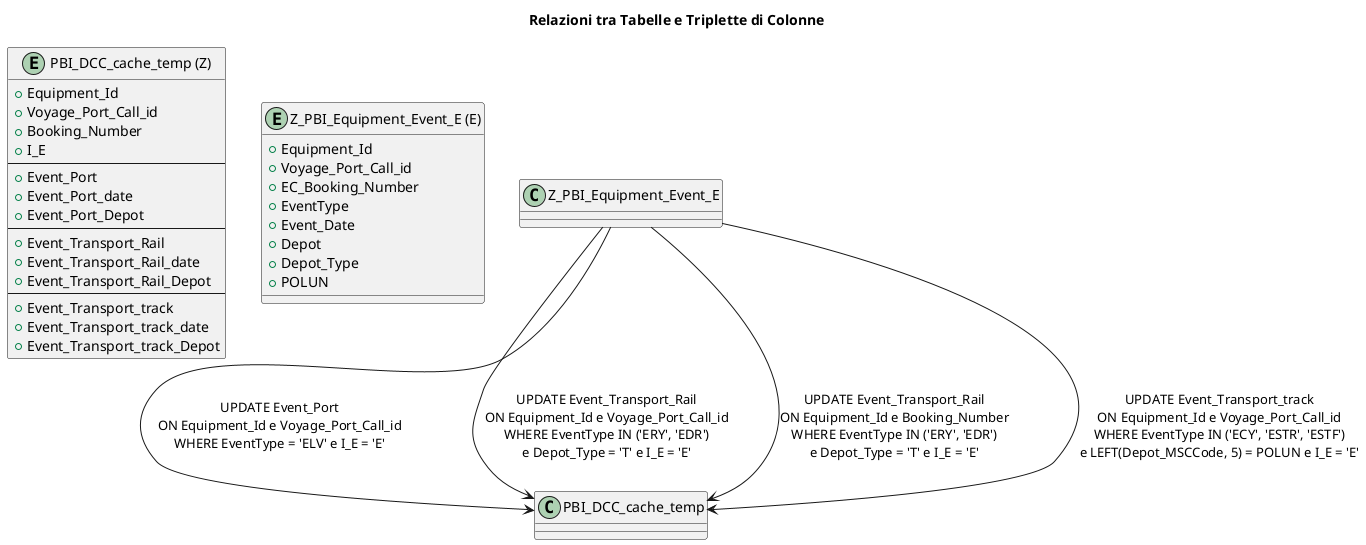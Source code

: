 @startuml
title Relazioni tra Tabelle e Triplette di Colonne

entity "PBI_DCC_cache_temp (Z)" {
  + Equipment_Id
  + Voyage_Port_Call_id
  + Booking_Number
  + I_E
  --
  + Event_Port
  + Event_Port_date
  + Event_Port_Depot
  --
  + Event_Transport_Rail
  + Event_Transport_Rail_date
  + Event_Transport_Rail_Depot
  --
  + Event_Transport_track
  + Event_Transport_track_date
  + Event_Transport_track_Depot
}

entity "Z_PBI_Equipment_Event_E (E)" {
  + Equipment_Id
  + Voyage_Port_Call_id
  + EC_Booking_Number
  + EventType
  + Event_Date
  + Depot
  + Depot_Type
  + POLUN
}

' Connessione UPDATE 1: Event_Port
Z_PBI_Equipment_Event_E -[hidden]-> PBI_DCC_cache_temp
Z_PBI_Equipment_Event_E --> PBI_DCC_cache_temp : "UPDATE Event_Port\nON Equipment_Id e Voyage_Port_Call_id\nWHERE EventType = 'ELV' e I_E = 'E'"

' Connessione UPDATE 2: Event_Transport_Rail (Voyage_Port_Call_id)
Z_PBI_Equipment_Event_E -[hidden]-> PBI_DCC_cache_temp
Z_PBI_Equipment_Event_E --> PBI_DCC_cache_temp : "UPDATE Event_Transport_Rail\nON Equipment_Id e Voyage_Port_Call_id\nWHERE EventType IN ('ERY', 'EDR')\ne Depot_Type = 'T' e I_E = 'E'"

' Connessione UPDATE 3: Event_Transport_Rail (Booking Number)
Z_PBI_Equipment_Event_E -[hidden]-> PBI_DCC_cache_temp
Z_PBI_Equipment_Event_E --> PBI_DCC_cache_temp : "UPDATE Event_Transport_Rail\nON Equipment_Id e Booking_Number\nWHERE EventType IN ('ERY', 'EDR')\ne Depot_Type = 'T' e I_E = 'E'"

' Connessione UPDATE 4: Event_Transport_track
Z_PBI_Equipment_Event_E -[hidden]-> PBI_DCC_cache_temp
Z_PBI_Equipment_Event_E --> PBI_DCC_cache_temp : "UPDATE Event_Transport_track\nON Equipment_Id e Voyage_Port_Call_id\nWHERE EventType IN ('ECY', 'ESTR', 'ESTF')\ne LEFT(Depot_MSCCode, 5) = POLUN e I_E = 'E'"

@enduml
